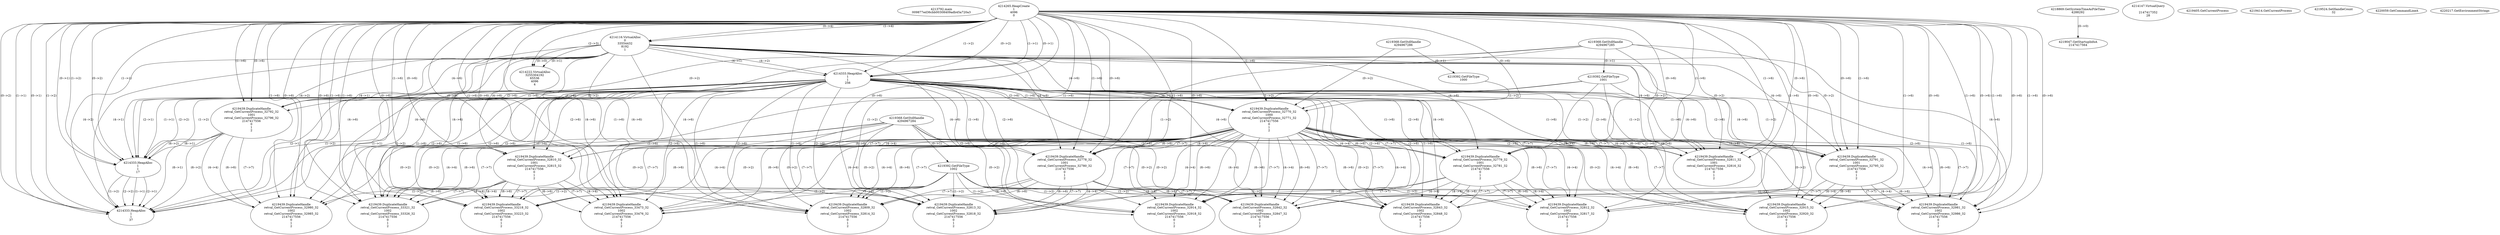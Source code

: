 // Global SCDG with merge call
digraph {
	0 [label="4213792.main
009877ed36cbb00308409adb45a720a3"]
	1 [label="4214265.HeapCreate
1
4096
0"]
	2 [label="4218869.GetSystemTimeAsFileTime
4288292"]
	3 [label="4214116.VirtualAlloc
0
33554432
8192
1"]
	1 -> 3 [label="(1-->4)"]
	1 -> 3 [label="(0-->4)"]
	4 [label="4214147.VirtualQuery

2147417352
28"]
	5 [label="4214222.VirtualAlloc
3255304192
65536
4096
4"]
	3 -> 5 [label="(0-->1)"]
	1 -> 5 [label="(2-->3)"]
	3 -> 5 [label="(0-->0)"]
	6 [label="4219047.GetStartupInfoA
2147417564"]
	2 -> 6 [label="(0-->0)"]
	7 [label="4214333.HeapAlloc
1
1
256"]
	1 -> 7 [label="(1-->1)"]
	1 -> 7 [label="(0-->1)"]
	3 -> 7 [label="(4-->1)"]
	1 -> 7 [label="(1-->2)"]
	1 -> 7 [label="(0-->2)"]
	3 -> 7 [label="(4-->2)"]
	8 [label="4219368.GetStdHandle
4294967286"]
	9 [label="4219392.GetFileType
1000"]
	8 -> 9 [label="(0-->1)"]
	10 [label="4219368.GetStdHandle
4294967285"]
	11 [label="4219392.GetFileType
1001"]
	10 -> 11 [label="(0-->1)"]
	12 [label="4219405.GetCurrentProcess
"]
	13 [label="4219414.GetCurrentProcess
"]
	14 [label="4219439.DuplicateHandle
retval_GetCurrentProcess_32792_32
1001
retval_GetCurrentProcess_32796_32
2147417556
0
1
2"]
	10 -> 14 [label="(0-->2)"]
	11 -> 14 [label="(1-->2)"]
	1 -> 14 [label="(1-->6)"]
	1 -> 14 [label="(0-->6)"]
	3 -> 14 [label="(4-->6)"]
	7 -> 14 [label="(1-->6)"]
	7 -> 14 [label="(2-->6)"]
	15 [label="4219368.GetStdHandle
4294967284"]
	16 [label="4219392.GetFileType
1002"]
	15 -> 16 [label="(0-->1)"]
	17 [label="4219524.SetHandleCount
32"]
	18 [label="4220059.GetCommandLineA
"]
	19 [label="4214333.HeapAlloc
1
1
17"]
	1 -> 19 [label="(1-->1)"]
	1 -> 19 [label="(0-->1)"]
	3 -> 19 [label="(4-->1)"]
	7 -> 19 [label="(1-->1)"]
	7 -> 19 [label="(2-->1)"]
	14 -> 19 [label="(6-->1)"]
	1 -> 19 [label="(1-->2)"]
	1 -> 19 [label="(0-->2)"]
	3 -> 19 [label="(4-->2)"]
	7 -> 19 [label="(1-->2)"]
	7 -> 19 [label="(2-->2)"]
	14 -> 19 [label="(6-->2)"]
	20 [label="4220217.GetEnvironmentStrings
"]
	21 [label="4214333.HeapAlloc
1
1
37"]
	1 -> 21 [label="(1-->1)"]
	1 -> 21 [label="(0-->1)"]
	3 -> 21 [label="(4-->1)"]
	7 -> 21 [label="(1-->1)"]
	7 -> 21 [label="(2-->1)"]
	14 -> 21 [label="(6-->1)"]
	19 -> 21 [label="(1-->1)"]
	19 -> 21 [label="(2-->1)"]
	1 -> 21 [label="(1-->2)"]
	1 -> 21 [label="(0-->2)"]
	3 -> 21 [label="(4-->2)"]
	7 -> 21 [label="(1-->2)"]
	7 -> 21 [label="(2-->2)"]
	14 -> 21 [label="(6-->2)"]
	19 -> 21 [label="(1-->2)"]
	19 -> 21 [label="(2-->2)"]
	22 [label="4219439.DuplicateHandle
retval_GetCurrentProcess_32770_32
1000
retval_GetCurrentProcess_32771_32
2147417556
0
1
2"]
	8 -> 22 [label="(0-->2)"]
	9 -> 22 [label="(1-->2)"]
	1 -> 22 [label="(1-->6)"]
	1 -> 22 [label="(0-->6)"]
	3 -> 22 [label="(4-->6)"]
	7 -> 22 [label="(1-->6)"]
	7 -> 22 [label="(2-->6)"]
	23 [label="4219439.DuplicateHandle
retval_GetCurrentProcess_32810_32
1001
retval_GetCurrentProcess_32815_32
2147417556
0
1
2"]
	10 -> 23 [label="(0-->2)"]
	11 -> 23 [label="(1-->2)"]
	22 -> 23 [label="(4-->4)"]
	1 -> 23 [label="(1-->6)"]
	1 -> 23 [label="(0-->6)"]
	3 -> 23 [label="(4-->6)"]
	7 -> 23 [label="(1-->6)"]
	7 -> 23 [label="(2-->6)"]
	22 -> 23 [label="(6-->6)"]
	22 -> 23 [label="(7-->7)"]
	24 [label="4219439.DuplicateHandle
retval_GetCurrentProcess_32811_32
1001
retval_GetCurrentProcess_32816_32
2147417556
0
1
2"]
	10 -> 24 [label="(0-->2)"]
	11 -> 24 [label="(1-->2)"]
	22 -> 24 [label="(4-->4)"]
	1 -> 24 [label="(1-->6)"]
	1 -> 24 [label="(0-->6)"]
	3 -> 24 [label="(4-->6)"]
	7 -> 24 [label="(1-->6)"]
	7 -> 24 [label="(2-->6)"]
	22 -> 24 [label="(6-->6)"]
	22 -> 24 [label="(7-->7)"]
	25 [label="4219439.DuplicateHandle
retval_GetCurrentProcess_32980_32
1002
retval_GetCurrentProcess_32985_32
2147417556
0
1
2"]
	15 -> 25 [label="(0-->2)"]
	16 -> 25 [label="(1-->2)"]
	14 -> 25 [label="(4-->4)"]
	1 -> 25 [label="(1-->6)"]
	1 -> 25 [label="(0-->6)"]
	3 -> 25 [label="(4-->6)"]
	7 -> 25 [label="(1-->6)"]
	7 -> 25 [label="(2-->6)"]
	14 -> 25 [label="(6-->6)"]
	14 -> 25 [label="(7-->7)"]
	26 [label="4219439.DuplicateHandle
retval_GetCurrentProcess_32778_32
1001
retval_GetCurrentProcess_32780_32
2147417556
0
1
2"]
	10 -> 26 [label="(0-->2)"]
	11 -> 26 [label="(1-->2)"]
	22 -> 26 [label="(4-->4)"]
	1 -> 26 [label="(1-->6)"]
	1 -> 26 [label="(0-->6)"]
	3 -> 26 [label="(4-->6)"]
	7 -> 26 [label="(1-->6)"]
	7 -> 26 [label="(2-->6)"]
	22 -> 26 [label="(6-->6)"]
	22 -> 26 [label="(7-->7)"]
	27 [label="4219439.DuplicateHandle
retval_GetCurrentProcess_32809_32
1002
retval_GetCurrentProcess_32814_32
2147417556
0
1
2"]
	15 -> 27 [label="(0-->2)"]
	16 -> 27 [label="(1-->2)"]
	22 -> 27 [label="(4-->4)"]
	26 -> 27 [label="(4-->4)"]
	1 -> 27 [label="(1-->6)"]
	1 -> 27 [label="(0-->6)"]
	3 -> 27 [label="(4-->6)"]
	7 -> 27 [label="(1-->6)"]
	7 -> 27 [label="(2-->6)"]
	22 -> 27 [label="(6-->6)"]
	26 -> 27 [label="(6-->6)"]
	22 -> 27 [label="(7-->7)"]
	26 -> 27 [label="(7-->7)"]
	28 [label="4219439.DuplicateHandle
retval_GetCurrentProcess_32779_32
1001
retval_GetCurrentProcess_32781_32
2147417556
0
1
2"]
	10 -> 28 [label="(0-->2)"]
	11 -> 28 [label="(1-->2)"]
	22 -> 28 [label="(4-->4)"]
	1 -> 28 [label="(1-->6)"]
	1 -> 28 [label="(0-->6)"]
	3 -> 28 [label="(4-->6)"]
	7 -> 28 [label="(1-->6)"]
	7 -> 28 [label="(2-->6)"]
	22 -> 28 [label="(6-->6)"]
	22 -> 28 [label="(7-->7)"]
	29 [label="4219439.DuplicateHandle
retval_GetCurrentProcess_32812_32
1002
retval_GetCurrentProcess_32817_32
2147417556
0
1
2"]
	15 -> 29 [label="(0-->2)"]
	16 -> 29 [label="(1-->2)"]
	22 -> 29 [label="(4-->4)"]
	28 -> 29 [label="(4-->4)"]
	1 -> 29 [label="(1-->6)"]
	1 -> 29 [label="(0-->6)"]
	3 -> 29 [label="(4-->6)"]
	7 -> 29 [label="(1-->6)"]
	7 -> 29 [label="(2-->6)"]
	22 -> 29 [label="(6-->6)"]
	28 -> 29 [label="(6-->6)"]
	22 -> 29 [label="(7-->7)"]
	28 -> 29 [label="(7-->7)"]
	30 [label="4219439.DuplicateHandle
retval_GetCurrentProcess_32813_32
1002
retval_GetCurrentProcess_32818_32
2147417556
0
1
2"]
	15 -> 30 [label="(0-->2)"]
	16 -> 30 [label="(1-->2)"]
	22 -> 30 [label="(4-->4)"]
	26 -> 30 [label="(4-->4)"]
	1 -> 30 [label="(1-->6)"]
	1 -> 30 [label="(0-->6)"]
	3 -> 30 [label="(4-->6)"]
	7 -> 30 [label="(1-->6)"]
	7 -> 30 [label="(2-->6)"]
	22 -> 30 [label="(6-->6)"]
	26 -> 30 [label="(6-->6)"]
	22 -> 30 [label="(7-->7)"]
	26 -> 30 [label="(7-->7)"]
	31 [label="4219439.DuplicateHandle
retval_GetCurrentProcess_32842_32
1002
retval_GetCurrentProcess_32847_32
2147417556
0
1
2"]
	15 -> 31 [label="(0-->2)"]
	16 -> 31 [label="(1-->2)"]
	22 -> 31 [label="(4-->4)"]
	26 -> 31 [label="(4-->4)"]
	1 -> 31 [label="(1-->6)"]
	1 -> 31 [label="(0-->6)"]
	3 -> 31 [label="(4-->6)"]
	7 -> 31 [label="(1-->6)"]
	7 -> 31 [label="(2-->6)"]
	22 -> 31 [label="(6-->6)"]
	26 -> 31 [label="(6-->6)"]
	22 -> 31 [label="(7-->7)"]
	26 -> 31 [label="(7-->7)"]
	32 [label="4219439.DuplicateHandle
retval_GetCurrentProcess_32843_32
1002
retval_GetCurrentProcess_32848_32
2147417556
0
1
2"]
	15 -> 32 [label="(0-->2)"]
	16 -> 32 [label="(1-->2)"]
	22 -> 32 [label="(4-->4)"]
	28 -> 32 [label="(4-->4)"]
	1 -> 32 [label="(1-->6)"]
	1 -> 32 [label="(0-->6)"]
	3 -> 32 [label="(4-->6)"]
	7 -> 32 [label="(1-->6)"]
	7 -> 32 [label="(2-->6)"]
	22 -> 32 [label="(6-->6)"]
	28 -> 32 [label="(6-->6)"]
	22 -> 32 [label="(7-->7)"]
	28 -> 32 [label="(7-->7)"]
	33 [label="4219439.DuplicateHandle
retval_GetCurrentProcess_32914_32
1002
retval_GetCurrentProcess_32918_32
2147417556
0
1
2"]
	15 -> 33 [label="(0-->2)"]
	16 -> 33 [label="(1-->2)"]
	22 -> 33 [label="(4-->4)"]
	28 -> 33 [label="(4-->4)"]
	1 -> 33 [label="(1-->6)"]
	1 -> 33 [label="(0-->6)"]
	3 -> 33 [label="(4-->6)"]
	7 -> 33 [label="(1-->6)"]
	7 -> 33 [label="(2-->6)"]
	22 -> 33 [label="(6-->6)"]
	28 -> 33 [label="(6-->6)"]
	22 -> 33 [label="(7-->7)"]
	28 -> 33 [label="(7-->7)"]
	34 [label="4219439.DuplicateHandle
retval_GetCurrentProcess_32791_32
1001
retval_GetCurrentProcess_32795_32
2147417556
0
1
2"]
	10 -> 34 [label="(0-->2)"]
	11 -> 34 [label="(1-->2)"]
	22 -> 34 [label="(4-->4)"]
	1 -> 34 [label="(1-->6)"]
	1 -> 34 [label="(0-->6)"]
	3 -> 34 [label="(4-->6)"]
	7 -> 34 [label="(1-->6)"]
	7 -> 34 [label="(2-->6)"]
	22 -> 34 [label="(6-->6)"]
	22 -> 34 [label="(7-->7)"]
	35 [label="4219439.DuplicateHandle
retval_GetCurrentProcess_32915_32
1002
retval_GetCurrentProcess_32920_32
2147417556
0
1
2"]
	15 -> 35 [label="(0-->2)"]
	16 -> 35 [label="(1-->2)"]
	22 -> 35 [label="(4-->4)"]
	34 -> 35 [label="(4-->4)"]
	1 -> 35 [label="(1-->6)"]
	1 -> 35 [label="(0-->6)"]
	3 -> 35 [label="(4-->6)"]
	7 -> 35 [label="(1-->6)"]
	7 -> 35 [label="(2-->6)"]
	22 -> 35 [label="(6-->6)"]
	34 -> 35 [label="(6-->6)"]
	22 -> 35 [label="(7-->7)"]
	34 -> 35 [label="(7-->7)"]
	36 [label="4219439.DuplicateHandle
retval_GetCurrentProcess_32981_32
1002
retval_GetCurrentProcess_32986_32
2147417556
0
1
2"]
	15 -> 36 [label="(0-->2)"]
	16 -> 36 [label="(1-->2)"]
	22 -> 36 [label="(4-->4)"]
	34 -> 36 [label="(4-->4)"]
	1 -> 36 [label="(1-->6)"]
	1 -> 36 [label="(0-->6)"]
	3 -> 36 [label="(4-->6)"]
	7 -> 36 [label="(1-->6)"]
	7 -> 36 [label="(2-->6)"]
	22 -> 36 [label="(6-->6)"]
	34 -> 36 [label="(6-->6)"]
	22 -> 36 [label="(7-->7)"]
	34 -> 36 [label="(7-->7)"]
	37 [label="4219439.DuplicateHandle
retval_GetCurrentProcess_33218_32
1002
retval_GetCurrentProcess_33223_32
2147417556
0
1
2"]
	15 -> 37 [label="(0-->2)"]
	16 -> 37 [label="(1-->2)"]
	22 -> 37 [label="(4-->4)"]
	23 -> 37 [label="(4-->4)"]
	1 -> 37 [label="(1-->6)"]
	1 -> 37 [label="(0-->6)"]
	3 -> 37 [label="(4-->6)"]
	7 -> 37 [label="(1-->6)"]
	7 -> 37 [label="(2-->6)"]
	22 -> 37 [label="(6-->6)"]
	23 -> 37 [label="(6-->6)"]
	22 -> 37 [label="(7-->7)"]
	23 -> 37 [label="(7-->7)"]
	38 [label="4219439.DuplicateHandle
retval_GetCurrentProcess_33321_32
1002
retval_GetCurrentProcess_33326_32
2147417556
0
1
2"]
	15 -> 38 [label="(0-->2)"]
	16 -> 38 [label="(1-->2)"]
	22 -> 38 [label="(4-->4)"]
	23 -> 38 [label="(4-->4)"]
	1 -> 38 [label="(1-->6)"]
	1 -> 38 [label="(0-->6)"]
	3 -> 38 [label="(4-->6)"]
	7 -> 38 [label="(1-->6)"]
	7 -> 38 [label="(2-->6)"]
	22 -> 38 [label="(6-->6)"]
	23 -> 38 [label="(6-->6)"]
	22 -> 38 [label="(7-->7)"]
	23 -> 38 [label="(7-->7)"]
	39 [label="4219439.DuplicateHandle
retval_GetCurrentProcess_33473_32
1002
retval_GetCurrentProcess_33476_32
2147417556
0
1
2"]
	15 -> 39 [label="(0-->2)"]
	16 -> 39 [label="(1-->2)"]
	22 -> 39 [label="(4-->4)"]
	23 -> 39 [label="(4-->4)"]
	1 -> 39 [label="(1-->6)"]
	1 -> 39 [label="(0-->6)"]
	3 -> 39 [label="(4-->6)"]
	7 -> 39 [label="(1-->6)"]
	7 -> 39 [label="(2-->6)"]
	22 -> 39 [label="(6-->6)"]
	23 -> 39 [label="(6-->6)"]
	22 -> 39 [label="(7-->7)"]
	23 -> 39 [label="(7-->7)"]
}
